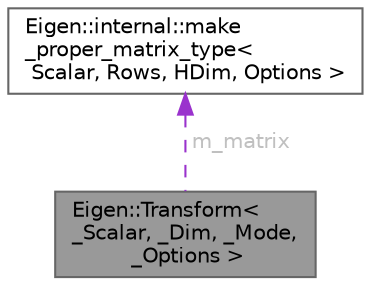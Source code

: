 digraph "Eigen::Transform&lt; _Scalar, _Dim, _Mode, _Options &gt;"
{
 // LATEX_PDF_SIZE
  bgcolor="transparent";
  edge [fontname=Helvetica,fontsize=10,labelfontname=Helvetica,labelfontsize=10];
  node [fontname=Helvetica,fontsize=10,shape=box,height=0.2,width=0.4];
  Node1 [id="Node000001",label="Eigen::Transform\< \l_Scalar, _Dim, _Mode,\l _Options \>",height=0.2,width=0.4,color="gray40", fillcolor="grey60", style="filled", fontcolor="black",tooltip="Represents an homogeneous transformation in a N dimensional space"];
  Node2 -> Node1 [id="edge1_Node000001_Node000002",dir="back",color="darkorchid3",style="dashed",tooltip=" ",label=" m_matrix",fontcolor="grey" ];
  Node2 [id="Node000002",label="Eigen::internal::make\l_proper_matrix_type\<\l Scalar, Rows, HDim, Options \>",height=0.2,width=0.4,color="gray40", fillcolor="white", style="filled",URL="$class_eigen_1_1internal_1_1make__proper__matrix__type.html",tooltip=" "];
}
